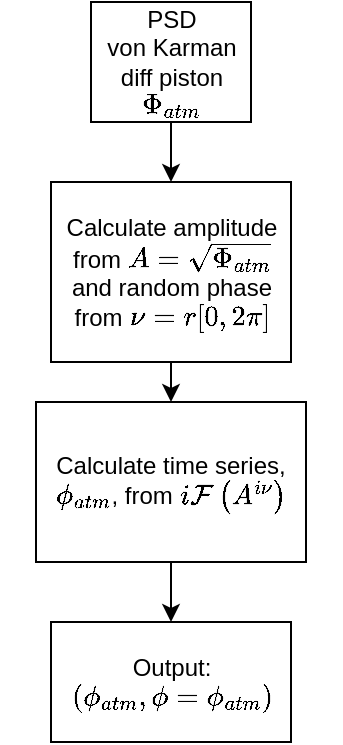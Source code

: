 <mxfile version="28.2.5" pages="2">
  <diagram name="Generation of random phase" id="AdxxEe9DetVni2lw3dZn">
    <mxGraphModel dx="946" dy="549" grid="1" gridSize="10" guides="1" tooltips="1" connect="1" arrows="1" fold="1" page="1" pageScale="1" pageWidth="850" pageHeight="1100" math="1" shadow="0">
      <root>
        <mxCell id="0" />
        <mxCell id="1" parent="0" />
        <mxCell id="WzZo7rwBPiSS0nhT-lU2-1" style="edgeStyle=orthogonalEdgeStyle;rounded=0;orthogonalLoop=1;jettySize=auto;html=1;exitX=0.5;exitY=1;exitDx=0;exitDy=0;entryX=0.5;entryY=0;entryDx=0;entryDy=0;" edge="1" parent="1" source="Yv8FQt4upBwkiq0QZttE-1" target="Yv8FQt4upBwkiq0QZttE-4">
          <mxGeometry relative="1" as="geometry" />
        </mxCell>
        <mxCell id="Yv8FQt4upBwkiq0QZttE-1" value="&lt;div&gt;PSD&lt;/div&gt;&lt;div&gt;von Karman&lt;/div&gt;&lt;div&gt;diff piston&lt;/div&gt;&lt;div&gt;\(\Phi_{atm}\)&lt;/div&gt;" style="rounded=0;whiteSpace=wrap;html=1;" parent="1" vertex="1">
          <mxGeometry x="157.5" y="60" width="80" height="60" as="geometry" />
        </mxCell>
        <mxCell id="WzZo7rwBPiSS0nhT-lU2-2" style="edgeStyle=orthogonalEdgeStyle;rounded=0;orthogonalLoop=1;jettySize=auto;html=1;exitX=0.5;exitY=1;exitDx=0;exitDy=0;entryX=0.5;entryY=0;entryDx=0;entryDy=0;" edge="1" parent="1" source="Yv8FQt4upBwkiq0QZttE-4" target="Yv8FQt4upBwkiq0QZttE-8">
          <mxGeometry relative="1" as="geometry" />
        </mxCell>
        <mxCell id="Yv8FQt4upBwkiq0QZttE-4" value="&lt;div&gt;Calculate amplitude from \(A=\sqrt{\Phi_{atm}}\)&lt;/div&gt;&lt;div&gt;and random phase from \(\nu = r[0,2\pi]\)&lt;/div&gt;" style="rounded=0;whiteSpace=wrap;html=1;" parent="1" vertex="1">
          <mxGeometry x="137.5" y="150" width="120" height="90" as="geometry" />
        </mxCell>
        <mxCell id="WzZo7rwBPiSS0nhT-lU2-3" style="edgeStyle=orthogonalEdgeStyle;rounded=0;orthogonalLoop=1;jettySize=auto;html=1;exitX=0.5;exitY=1;exitDx=0;exitDy=0;entryX=0.5;entryY=0;entryDx=0;entryDy=0;" edge="1" parent="1" source="Yv8FQt4upBwkiq0QZttE-8" target="WzZo7rwBPiSS0nhT-lU2-4">
          <mxGeometry relative="1" as="geometry">
            <mxPoint x="197.5" y="360" as="targetPoint" />
          </mxGeometry>
        </mxCell>
        <mxCell id="Yv8FQt4upBwkiq0QZttE-8" value="&lt;div&gt;Calculate time series, \(\phi_{atm}\), from \(\mathcal{iF}\left(A^{i\nu}\right)\)&lt;/div&gt;" style="rounded=0;whiteSpace=wrap;html=1;" parent="1" vertex="1">
          <mxGeometry x="130" y="260" width="135" height="80" as="geometry" />
        </mxCell>
        <mxCell id="WzZo7rwBPiSS0nhT-lU2-4" value="&lt;div&gt;Output:&lt;/div&gt;&lt;div&gt;\((\phi_{atm}, \phi = \phi_{atm})\)&lt;/div&gt;" style="rounded=0;whiteSpace=wrap;html=1;" vertex="1" parent="1">
          <mxGeometry x="137.5" y="370" width="120" height="60" as="geometry" />
        </mxCell>
      </root>
    </mxGraphModel>
  </diagram>
  <diagram id="lOZA0CJew_lQM3igPh2c" name="Addition of mirror phase">
    <mxGraphModel dx="946" dy="549" grid="1" gridSize="10" guides="1" tooltips="1" connect="1" arrows="1" fold="1" page="1" pageScale="1" pageWidth="850" pageHeight="1100" math="1" shadow="0">
      <root>
        <mxCell id="0" />
        <mxCell id="1" parent="0" />
        <mxCell id="QjJH-eooYAeSzx2Q5K5P-23" style="edgeStyle=orthogonalEdgeStyle;rounded=0;orthogonalLoop=1;jettySize=auto;html=1;exitX=0.5;exitY=1;exitDx=0;exitDy=0;entryX=0.5;entryY=0;entryDx=0;entryDy=0;entryPerimeter=0;" edge="1" parent="1" source="R6jhTGRV_RDnrPqfVh85-1" target="QjJH-eooYAeSzx2Q5K5P-32">
          <mxGeometry relative="1" as="geometry">
            <mxPoint x="320" y="230" as="targetPoint" />
          </mxGeometry>
        </mxCell>
        <mxCell id="R6jhTGRV_RDnrPqfVh85-1" value="&lt;div&gt;Input: \(\phi\)&lt;/div&gt;" style="rounded=0;whiteSpace=wrap;html=1;" vertex="1" parent="1">
          <mxGeometry x="260" y="280" width="120" height="60" as="geometry" />
        </mxCell>
        <mxCell id="QjJH-eooYAeSzx2Q5K5P-18" style="edgeStyle=orthogonalEdgeStyle;rounded=0;orthogonalLoop=1;jettySize=auto;html=1;exitX=0.5;exitY=1;exitDx=0;exitDy=0;entryX=0.5;entryY=0;entryDx=0;entryDy=0;" edge="1" parent="1" source="rb6a3woX7j6Ven6qoKM5-1" target="QjJH-eooYAeSzx2Q5K5P-13">
          <mxGeometry relative="1" as="geometry" />
        </mxCell>
        <mxCell id="rb6a3woX7j6Ven6qoKM5-1" value="&lt;div&gt;Input:&lt;/div&gt;&lt;div&gt;\(\vec{v}_0 = (f_0, w_{vib}, \sigma^2)\)&lt;/div&gt;" style="rounded=0;whiteSpace=wrap;html=1;" vertex="1" parent="1">
          <mxGeometry x="470" y="30" width="120" height="60" as="geometry" />
        </mxCell>
        <mxCell id="QjJH-eooYAeSzx2Q5K5P-1" style="edgeStyle=orthogonalEdgeStyle;rounded=0;orthogonalLoop=1;jettySize=auto;html=1;exitX=0.5;exitY=1;exitDx=0;exitDy=0;entryX=0.5;entryY=0;entryDx=0;entryDy=0;exitPerimeter=0;" edge="1" parent="1" source="QjJH-eooYAeSzx2Q5K5P-6" target="QjJH-eooYAeSzx2Q5K5P-4">
          <mxGeometry relative="1" as="geometry">
            <mxPoint x="655" y="290" as="sourcePoint" />
          </mxGeometry>
        </mxCell>
        <mxCell id="QjJH-eooYAeSzx2Q5K5P-3" style="edgeStyle=orthogonalEdgeStyle;rounded=0;orthogonalLoop=1;jettySize=auto;html=1;exitX=0.5;exitY=1;exitDx=0;exitDy=0;entryX=0.5;entryY=0;entryDx=0;entryDy=0;" edge="1" parent="1" source="QjJH-eooYAeSzx2Q5K5P-4" target="QjJH-eooYAeSzx2Q5K5P-5">
          <mxGeometry relative="1" as="geometry" />
        </mxCell>
        <mxCell id="QjJH-eooYAeSzx2Q5K5P-4" value="&lt;div&gt;Calculate amplitude from \(A=\sqrt{\Phi_{atm}}\)&lt;/div&gt;&lt;div&gt;and random phase from \(\nu = r[0,2\pi]\)&lt;/div&gt;" style="rounded=0;whiteSpace=wrap;html=1;" vertex="1" parent="1">
          <mxGeometry x="595" y="310" width="120" height="90" as="geometry" />
        </mxCell>
        <mxCell id="QjJH-eooYAeSzx2Q5K5P-28" style="edgeStyle=orthogonalEdgeStyle;rounded=0;orthogonalLoop=1;jettySize=auto;html=1;exitX=0.5;exitY=1;exitDx=0;exitDy=0;entryX=0.5;entryY=0;entryDx=0;entryDy=0;" edge="1" parent="1" source="QjJH-eooYAeSzx2Q5K5P-5" target="QjJH-eooYAeSzx2Q5K5P-29">
          <mxGeometry relative="1" as="geometry">
            <mxPoint x="655" y="560" as="targetPoint" />
          </mxGeometry>
        </mxCell>
        <mxCell id="QjJH-eooYAeSzx2Q5K5P-30" style="edgeStyle=orthogonalEdgeStyle;rounded=0;orthogonalLoop=1;jettySize=auto;html=1;exitX=0;exitY=0.5;exitDx=0;exitDy=0;entryX=1;entryY=0.5;entryDx=0;entryDy=0;entryPerimeter=0;" edge="1" parent="1" source="QjJH-eooYAeSzx2Q5K5P-5" target="QjJH-eooYAeSzx2Q5K5P-32">
          <mxGeometry relative="1" as="geometry">
            <mxPoint x="230" y="460" as="targetPoint" />
          </mxGeometry>
        </mxCell>
        <mxCell id="QjJH-eooYAeSzx2Q5K5P-5" value="&lt;div&gt;Calculate time series, \(\phi_{vib}\), from \(\mathcal{iF}\left(A^{i\nu}\right)\)&lt;/div&gt;" style="rounded=0;whiteSpace=wrap;html=1;" vertex="1" parent="1">
          <mxGeometry x="587.5" y="420" width="135" height="80" as="geometry" />
        </mxCell>
        <mxCell id="QjJH-eooYAeSzx2Q5K5P-6" value="" style="verticalLabelPosition=bottom;shadow=0;dashed=0;align=center;html=1;verticalAlign=top;shape=mxgraph.electrical.abstract.sum;" vertex="1" parent="1">
          <mxGeometry x="630" y="240" width="50" height="50" as="geometry" />
        </mxCell>
        <mxCell id="QjJH-eooYAeSzx2Q5K5P-16" style="edgeStyle=orthogonalEdgeStyle;rounded=0;orthogonalLoop=1;jettySize=auto;html=1;exitX=0.5;exitY=1;exitDx=0;exitDy=0;entryX=0.5;entryY=0;entryDx=0;entryDy=0;" edge="1" parent="1" source="QjJH-eooYAeSzx2Q5K5P-8" target="QjJH-eooYAeSzx2Q5K5P-15">
          <mxGeometry relative="1" as="geometry" />
        </mxCell>
        <mxCell id="QjJH-eooYAeSzx2Q5K5P-8" value="&lt;div&gt;Input:&lt;/div&gt;&lt;div&gt;\(\vec{v}_N = (f_0, w_{vib}, \sigma^2)\)&lt;/div&gt;" style="rounded=0;whiteSpace=wrap;html=1;" vertex="1" parent="1">
          <mxGeometry x="720" y="30" width="120" height="60" as="geometry" />
        </mxCell>
        <mxCell id="QjJH-eooYAeSzx2Q5K5P-19" style="edgeStyle=orthogonalEdgeStyle;rounded=0;orthogonalLoop=1;jettySize=auto;html=1;exitX=0.5;exitY=1;exitDx=0;exitDy=0;entryX=0.5;entryY=0;entryDx=0;entryDy=0;" edge="1" parent="1" source="QjJH-eooYAeSzx2Q5K5P-11" target="QjJH-eooYAeSzx2Q5K5P-14">
          <mxGeometry relative="1" as="geometry" />
        </mxCell>
        <mxCell id="QjJH-eooYAeSzx2Q5K5P-11" value="( ... )" style="rounded=0;whiteSpace=wrap;html=1;" vertex="1" parent="1">
          <mxGeometry x="610" y="30" width="90" height="60" as="geometry" />
        </mxCell>
        <mxCell id="QjJH-eooYAeSzx2Q5K5P-13" value="PSD calculation from AR(2) model, \(\Phi_{vib}\)" style="rounded=0;whiteSpace=wrap;html=1;" vertex="1" parent="1">
          <mxGeometry x="490" y="110" width="80" height="60" as="geometry" />
        </mxCell>
        <mxCell id="QjJH-eooYAeSzx2Q5K5P-14" value="PSD calculation from AR(2) model, \(\Phi_{vib}\)" style="rounded=0;whiteSpace=wrap;html=1;" vertex="1" parent="1">
          <mxGeometry x="610" y="110" width="80" height="60" as="geometry" />
        </mxCell>
        <mxCell id="QjJH-eooYAeSzx2Q5K5P-15" value="PSD calculation from AR(2) model, \(\Phi_{vib}\)" style="rounded=0;whiteSpace=wrap;html=1;" vertex="1" parent="1">
          <mxGeometry x="730" y="110" width="80" height="60" as="geometry" />
        </mxCell>
        <mxCell id="QjJH-eooYAeSzx2Q5K5P-20" style="edgeStyle=orthogonalEdgeStyle;rounded=0;orthogonalLoop=1;jettySize=auto;html=1;exitX=0.5;exitY=1;exitDx=0;exitDy=0;entryX=0.5;entryY=0;entryDx=0;entryDy=0;entryPerimeter=0;" edge="1" parent="1" source="QjJH-eooYAeSzx2Q5K5P-13" target="QjJH-eooYAeSzx2Q5K5P-6">
          <mxGeometry relative="1" as="geometry">
            <Array as="points">
              <mxPoint x="530" y="190" />
            </Array>
          </mxGeometry>
        </mxCell>
        <mxCell id="QjJH-eooYAeSzx2Q5K5P-21" style="edgeStyle=orthogonalEdgeStyle;rounded=0;orthogonalLoop=1;jettySize=auto;html=1;exitX=0.5;exitY=1;exitDx=0;exitDy=0;entryX=0.5;entryY=0;entryDx=0;entryDy=0;entryPerimeter=0;" edge="1" parent="1" source="QjJH-eooYAeSzx2Q5K5P-14" target="QjJH-eooYAeSzx2Q5K5P-6">
          <mxGeometry relative="1" as="geometry">
            <Array as="points">
              <mxPoint x="638" y="170" />
              <mxPoint x="638" y="190" />
              <mxPoint x="655" y="190" />
            </Array>
          </mxGeometry>
        </mxCell>
        <mxCell id="QjJH-eooYAeSzx2Q5K5P-22" style="edgeStyle=orthogonalEdgeStyle;rounded=0;orthogonalLoop=1;jettySize=auto;html=1;exitX=0.5;exitY=1;exitDx=0;exitDy=0;entryX=0.5;entryY=0;entryDx=0;entryDy=0;entryPerimeter=0;" edge="1" parent="1" source="QjJH-eooYAeSzx2Q5K5P-15" target="QjJH-eooYAeSzx2Q5K5P-6">
          <mxGeometry relative="1" as="geometry">
            <Array as="points">
              <mxPoint x="770" y="190" />
              <mxPoint x="655" y="190" />
            </Array>
          </mxGeometry>
        </mxCell>
        <mxCell id="QjJH-eooYAeSzx2Q5K5P-29" value="Return: \(\phi_{vib}\)" style="rounded=0;whiteSpace=wrap;html=1;" vertex="1" parent="1">
          <mxGeometry x="595" y="530" width="120" height="60" as="geometry" />
        </mxCell>
        <mxCell id="QjJH-eooYAeSzx2Q5K5P-33" style="edgeStyle=orthogonalEdgeStyle;rounded=0;orthogonalLoop=1;jettySize=auto;html=1;exitX=0.5;exitY=1;exitDx=0;exitDy=0;exitPerimeter=0;entryX=0.5;entryY=0;entryDx=0;entryDy=0;" edge="1" parent="1" source="QjJH-eooYAeSzx2Q5K5P-32" target="QjJH-eooYAeSzx2Q5K5P-38">
          <mxGeometry relative="1" as="geometry">
            <mxPoint x="320" y="550" as="targetPoint" />
          </mxGeometry>
        </mxCell>
        <mxCell id="QjJH-eooYAeSzx2Q5K5P-32" value="" style="verticalLabelPosition=bottom;shadow=0;dashed=0;align=center;html=1;verticalAlign=top;shape=mxgraph.electrical.abstract.sum;" vertex="1" parent="1">
          <mxGeometry x="295" y="435" width="50" height="50" as="geometry" />
        </mxCell>
        <mxCell id="QjJH-eooYAeSzx2Q5K5P-38" value="Return: \(\phi\)" style="rounded=0;whiteSpace=wrap;html=1;" vertex="1" parent="1">
          <mxGeometry x="260" y="530" width="120" height="60" as="geometry" />
        </mxCell>
      </root>
    </mxGraphModel>
  </diagram>
</mxfile>

